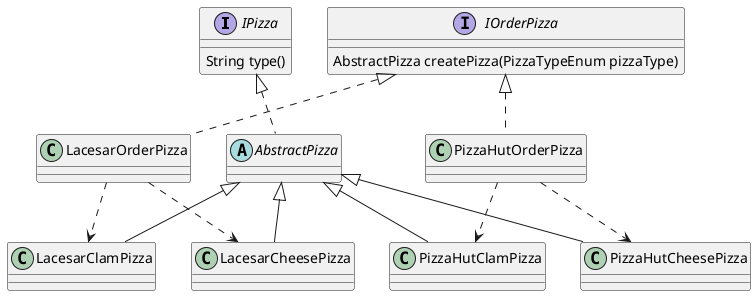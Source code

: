 @startuml

interface IPizza {
String type()
}
abstract class AbstractPizza
interface IOrderPizza {
    AbstractPizza createPizza(PizzaTypeEnum pizzaType)
}

class PizzaHutCheesePizza
class PizzaHutClamPizza
class LacesarCheesePizza
class LacesarClamPizza
class PizzaHutOrderPizza
class LacesarOrderPizza

IPizza <|.. AbstractPizza

AbstractPizza <|-- PizzaHutCheesePizza
AbstractPizza <|-- PizzaHutClamPizza
AbstractPizza <|-- LacesarCheesePizza
AbstractPizza <|-- LacesarClamPizza

PizzaHutOrderPizza ..> PizzaHutCheesePizza
PizzaHutOrderPizza ..> PizzaHutClamPizza
LacesarOrderPizza ..> LacesarCheesePizza
LacesarOrderPizza ..> LacesarClamPizza

IOrderPizza <|.. PizzaHutOrderPizza
IOrderPizza <|.. LacesarOrderPizza







@enduml

